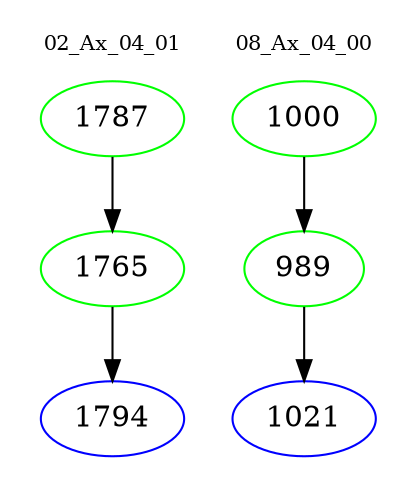 digraph{
subgraph cluster_0 {
color = white
label = "02_Ax_04_01";
fontsize=10;
T0_1787 [label="1787", color="green"]
T0_1787 -> T0_1765 [color="black"]
T0_1765 [label="1765", color="green"]
T0_1765 -> T0_1794 [color="black"]
T0_1794 [label="1794", color="blue"]
}
subgraph cluster_1 {
color = white
label = "08_Ax_04_00";
fontsize=10;
T1_1000 [label="1000", color="green"]
T1_1000 -> T1_989 [color="black"]
T1_989 [label="989", color="green"]
T1_989 -> T1_1021 [color="black"]
T1_1021 [label="1021", color="blue"]
}
}

